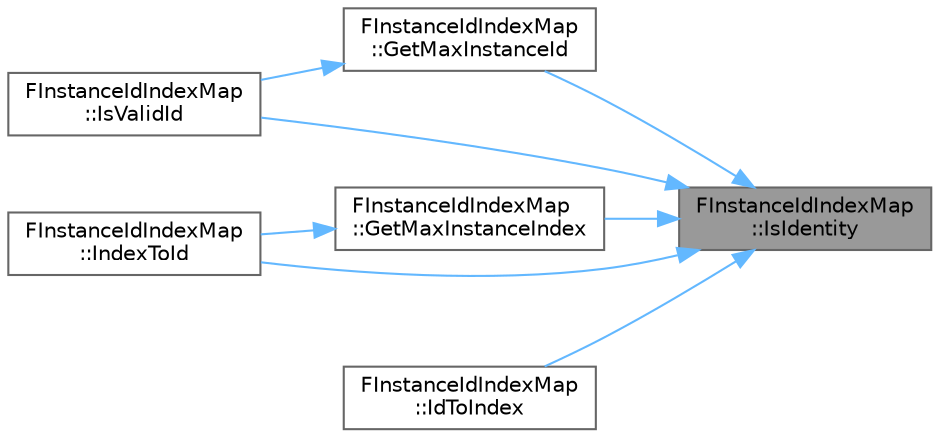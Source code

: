 digraph "FInstanceIdIndexMap::IsIdentity"
{
 // INTERACTIVE_SVG=YES
 // LATEX_PDF_SIZE
  bgcolor="transparent";
  edge [fontname=Helvetica,fontsize=10,labelfontname=Helvetica,labelfontsize=10];
  node [fontname=Helvetica,fontsize=10,shape=box,height=0.2,width=0.4];
  rankdir="RL";
  Node1 [id="Node000001",label="FInstanceIdIndexMap\l::IsIdentity",height=0.2,width=0.4,color="gray40", fillcolor="grey60", style="filled", fontcolor="black",tooltip="Returns true if the mapping is an identity mapping."];
  Node1 -> Node2 [id="edge1_Node000001_Node000002",dir="back",color="steelblue1",style="solid",tooltip=" "];
  Node2 [id="Node000002",label="FInstanceIdIndexMap\l::GetMaxInstanceId",height=0.2,width=0.4,color="grey40", fillcolor="white", style="filled",URL="$da/d78/classFInstanceIdIndexMap.html#abf12e17b7e939fd7fd3205291e9d8fa9",tooltip="Returms the upper bound on the instance ID represented as an integer, may be larger than the number o..."];
  Node2 -> Node3 [id="edge2_Node000002_Node000003",dir="back",color="steelblue1",style="solid",tooltip=" "];
  Node3 [id="Node000003",label="FInstanceIdIndexMap\l::IsValidId",height=0.2,width=0.4,color="grey40", fillcolor="white", style="filled",URL="$da/d78/classFInstanceIdIndexMap.html#a17ebf1eb38270c27e6c7c7e6ae3a9233",tooltip="Returns true if InstanceId is in the mapped range AND ."];
  Node1 -> Node4 [id="edge3_Node000001_Node000004",dir="back",color="steelblue1",style="solid",tooltip=" "];
  Node4 [id="Node000004",label="FInstanceIdIndexMap\l::GetMaxInstanceIndex",height=0.2,width=0.4,color="grey40", fillcolor="white", style="filled",URL="$da/d78/classFInstanceIdIndexMap.html#a94999c3967c2c0ff32872aaba28f69ed",tooltip="Returns the maximum instance index (or rather the maximum valid number plus one), AKA the number of i..."];
  Node4 -> Node5 [id="edge4_Node000004_Node000005",dir="back",color="steelblue1",style="solid",tooltip=" "];
  Node5 [id="Node000005",label="FInstanceIdIndexMap\l::IndexToId",height=0.2,width=0.4,color="grey40", fillcolor="white", style="filled",URL="$da/d78/classFInstanceIdIndexMap.html#a6cd5abe861e750a279b92696cefe83cb",tooltip="Translate from Index to FPrimitiveInstanceId."];
  Node1 -> Node6 [id="edge5_Node000001_Node000006",dir="back",color="steelblue1",style="solid",tooltip=" "];
  Node6 [id="Node000006",label="FInstanceIdIndexMap\l::IdToIndex",height=0.2,width=0.4,color="grey40", fillcolor="white", style="filled",URL="$da/d78/classFInstanceIdIndexMap.html#ac5c59b792765bc7a8637973f570ae219",tooltip="Translate from FPrimitiveInstanceId to Index."];
  Node1 -> Node5 [id="edge6_Node000001_Node000005",dir="back",color="steelblue1",style="solid",tooltip=" "];
  Node1 -> Node3 [id="edge7_Node000001_Node000003",dir="back",color="steelblue1",style="solid",tooltip=" "];
}
